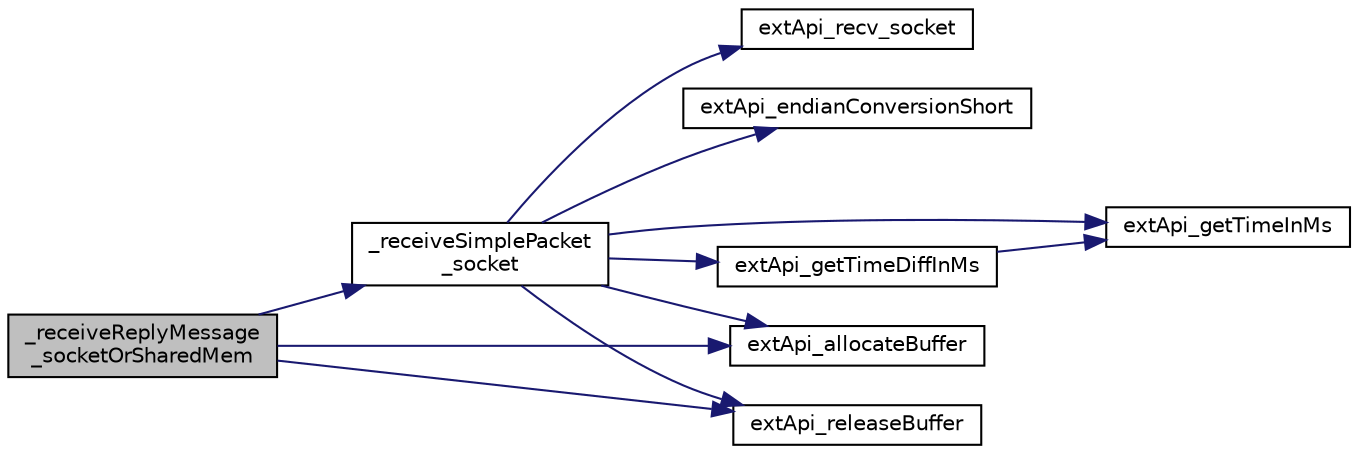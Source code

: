 digraph "_receiveReplyMessage_socketOrSharedMem"
{
  edge [fontname="Helvetica",fontsize="10",labelfontname="Helvetica",labelfontsize="10"];
  node [fontname="Helvetica",fontsize="10",shape=record];
  rankdir="LR";
  Node1 [label="_receiveReplyMessage\l_socketOrSharedMem",height=0.2,width=0.4,color="black", fillcolor="grey75", style="filled" fontcolor="black"];
  Node1 -> Node2 [color="midnightblue",fontsize="10",style="solid",fontname="Helvetica"];
  Node2 [label="_receiveSimplePacket\l_socket",height=0.2,width=0.4,color="black", fillcolor="white", style="filled",URL="$ext_api_8c.html#aa800d1c3a34d0d94705026fb66744179"];
  Node2 -> Node3 [color="midnightblue",fontsize="10",style="solid",fontname="Helvetica"];
  Node3 [label="extApi_getTimeInMs",height=0.2,width=0.4,color="black", fillcolor="white", style="filled",URL="$ext_api_platform_8c.html#a915a300a3aac8128d8451c26c8eacf1e"];
  Node2 -> Node4 [color="midnightblue",fontsize="10",style="solid",fontname="Helvetica"];
  Node4 [label="extApi_recv_socket",height=0.2,width=0.4,color="black", fillcolor="white", style="filled",URL="$ext_api_platform_8c.html#a32ef869d0262f9c8866c076461b0b0fc"];
  Node2 -> Node5 [color="midnightblue",fontsize="10",style="solid",fontname="Helvetica"];
  Node5 [label="extApi_getTimeDiffInMs",height=0.2,width=0.4,color="black", fillcolor="white", style="filled",URL="$ext_api_platform_8c.html#a61e044d8e6d5fea90947540ebe55b92c"];
  Node5 -> Node3 [color="midnightblue",fontsize="10",style="solid",fontname="Helvetica"];
  Node2 -> Node6 [color="midnightblue",fontsize="10",style="solid",fontname="Helvetica"];
  Node6 [label="extApi_endianConversionShort",height=0.2,width=0.4,color="black", fillcolor="white", style="filled",URL="$ext_api_platform_8c.html#a53372d80e2437d241d3831bbf09551a1"];
  Node2 -> Node7 [color="midnightblue",fontsize="10",style="solid",fontname="Helvetica"];
  Node7 [label="extApi_allocateBuffer",height=0.2,width=0.4,color="black", fillcolor="white", style="filled",URL="$ext_api_platform_8c.html#a01476683f124c90fd8955898a63752da"];
  Node2 -> Node8 [color="midnightblue",fontsize="10",style="solid",fontname="Helvetica"];
  Node8 [label="extApi_releaseBuffer",height=0.2,width=0.4,color="black", fillcolor="white", style="filled",URL="$ext_api_platform_8c.html#ada561dfab99bba410fb79f824c89e8d4"];
  Node1 -> Node8 [color="midnightblue",fontsize="10",style="solid",fontname="Helvetica"];
  Node1 -> Node7 [color="midnightblue",fontsize="10",style="solid",fontname="Helvetica"];
}
